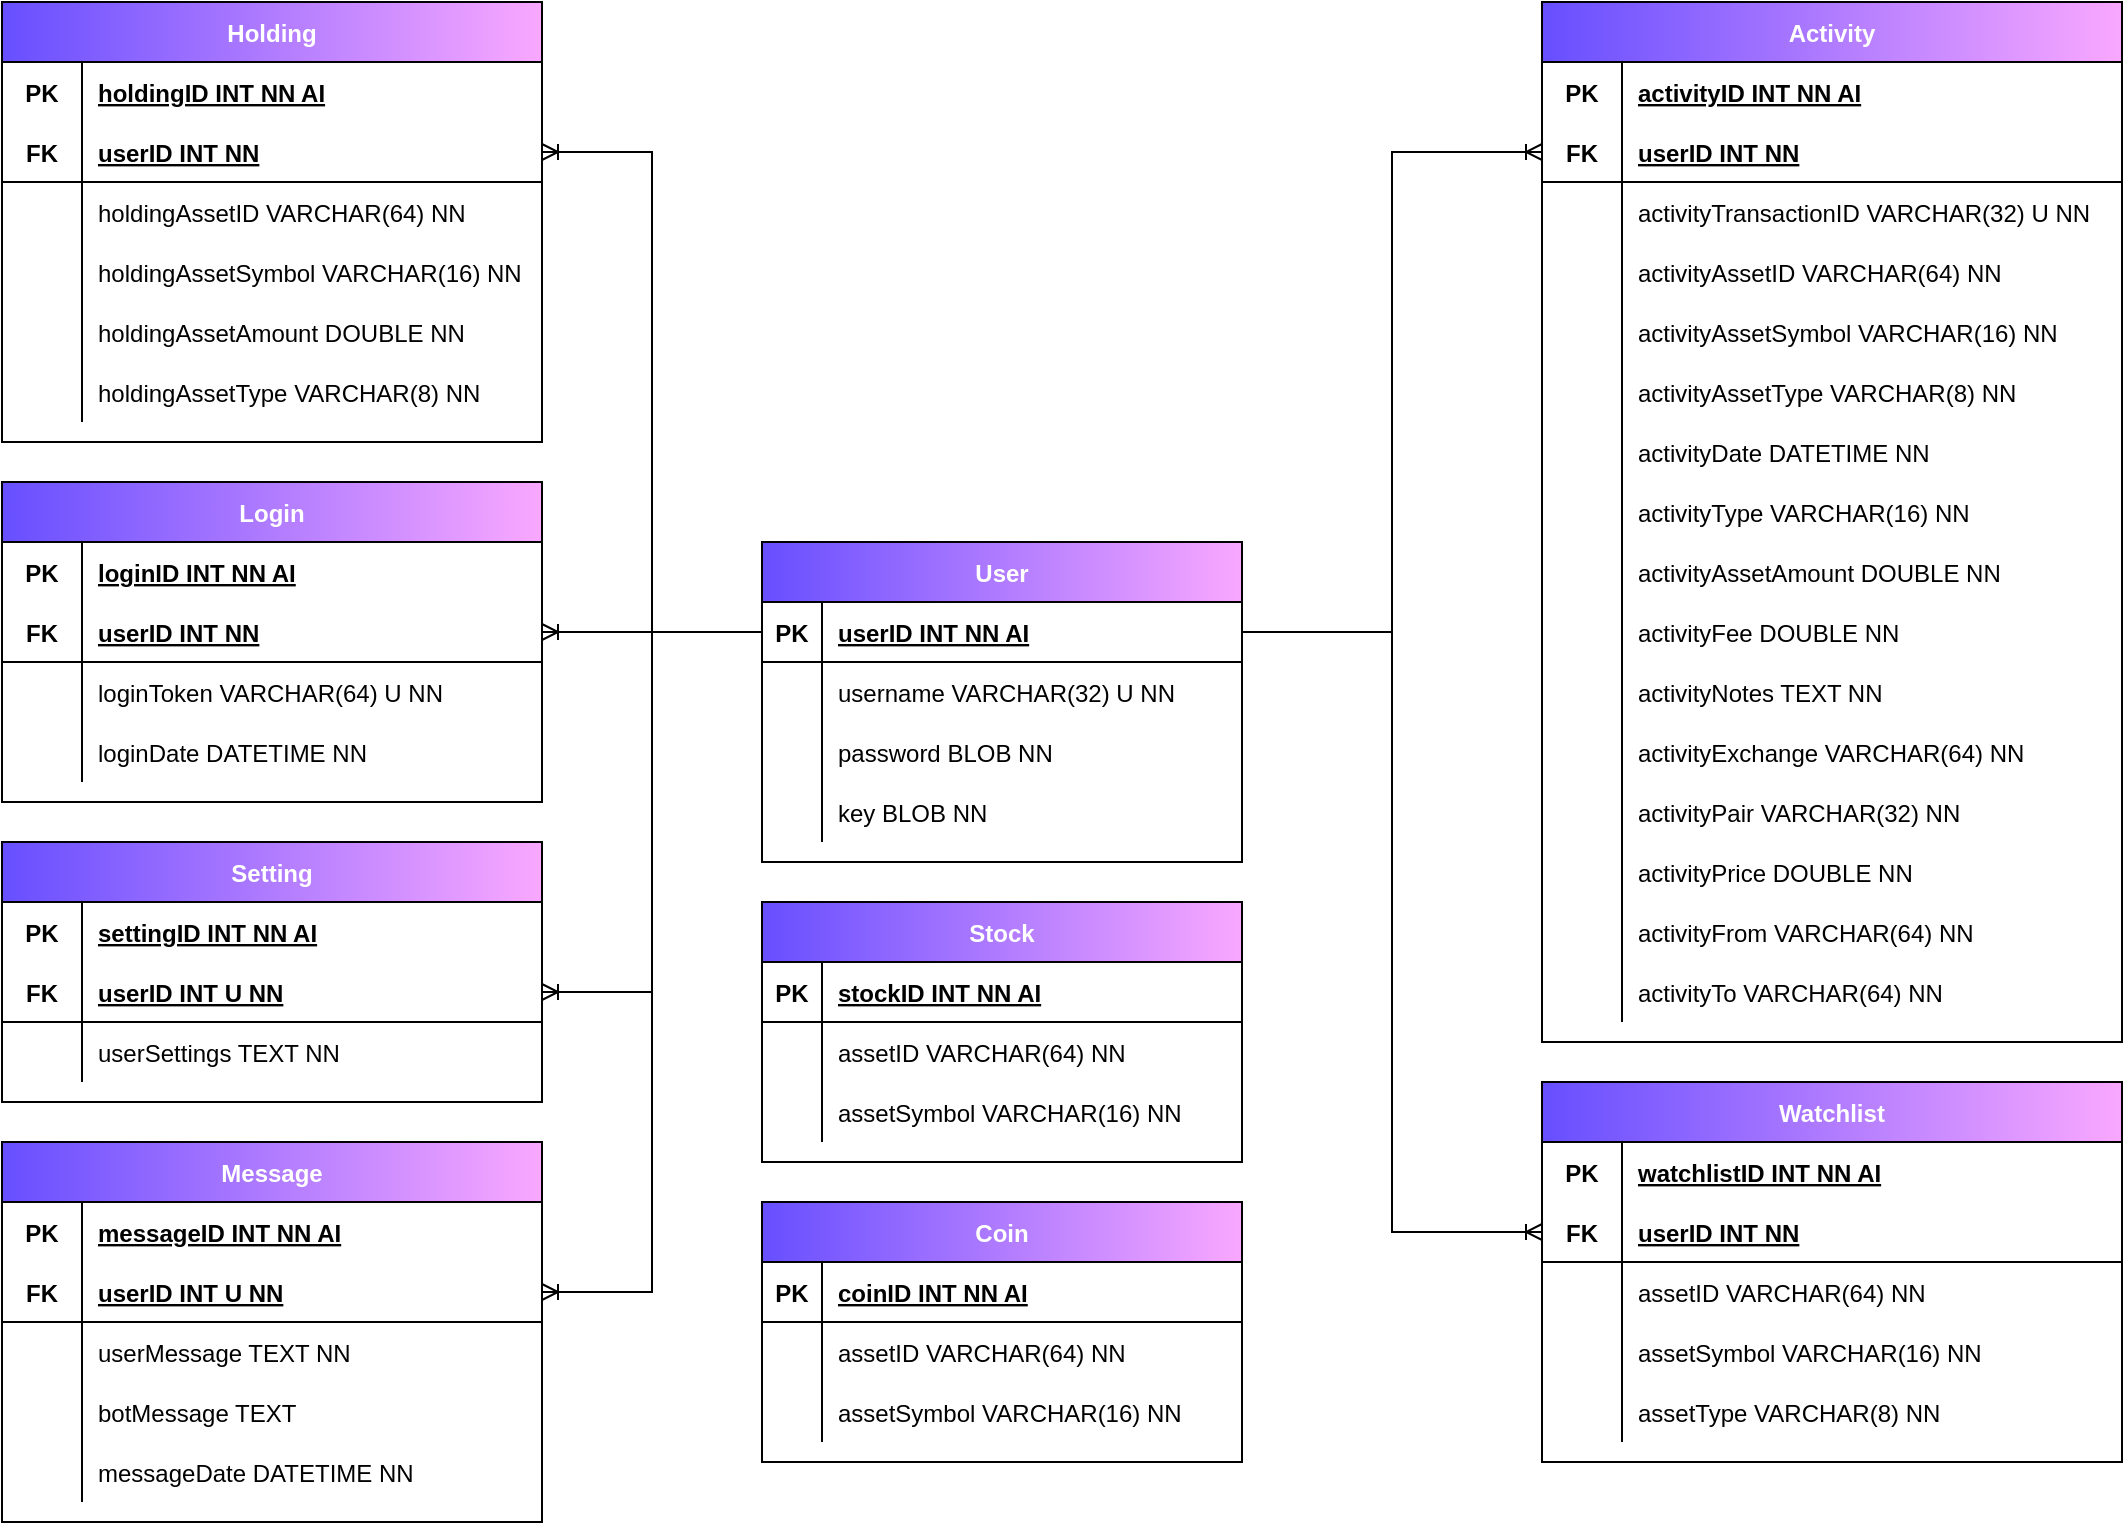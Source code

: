 <mxfile>
    <diagram id="hFznjPDe4vX8K3Ivs0Ex" name="Page-1">
        <mxGraphModel dx="547" dy="323" grid="1" gridSize="10" guides="1" tooltips="1" connect="1" arrows="1" fold="1" page="1" pageScale="1" pageWidth="1100" pageHeight="800" math="0" shadow="0">
            <root>
                <mxCell id="0"/>
                <mxCell id="1" parent="0"/>
                <mxCell id="U8MBHf5FuRJO_FVcaAyY-1" value="User" style="shape=table;startSize=30;container=1;collapsible=1;childLayout=tableLayout;fixedRows=1;rowLines=0;fontStyle=1;align=center;resizeLast=1;fillColor=#F9A8FF;gradientColor=#674FFF;gradientDirection=west;fontColor=#FFFFFF;labelBackgroundColor=none;" parent="1" vertex="1">
                    <mxGeometry x="400" y="290" width="240" height="160" as="geometry"/>
                </mxCell>
                <mxCell id="U8MBHf5FuRJO_FVcaAyY-2" value="" style="shape=partialRectangle;collapsible=0;dropTarget=0;pointerEvents=0;fillColor=none;top=0;left=0;bottom=1;right=0;points=[[0,0.5],[1,0.5]];portConstraint=eastwest;" parent="U8MBHf5FuRJO_FVcaAyY-1" vertex="1">
                    <mxGeometry y="30" width="240" height="30" as="geometry"/>
                </mxCell>
                <mxCell id="U8MBHf5FuRJO_FVcaAyY-3" value="PK" style="shape=partialRectangle;connectable=0;fillColor=none;top=0;left=0;bottom=0;right=0;fontStyle=1;overflow=hidden;" parent="U8MBHf5FuRJO_FVcaAyY-2" vertex="1">
                    <mxGeometry width="30" height="30" as="geometry">
                        <mxRectangle width="30" height="30" as="alternateBounds"/>
                    </mxGeometry>
                </mxCell>
                <mxCell id="U8MBHf5FuRJO_FVcaAyY-4" value="userID INT NN AI" style="shape=partialRectangle;connectable=0;fillColor=none;top=0;left=0;bottom=0;right=0;align=left;spacingLeft=6;fontStyle=5;overflow=hidden;" parent="U8MBHf5FuRJO_FVcaAyY-2" vertex="1">
                    <mxGeometry x="30" width="210" height="30" as="geometry">
                        <mxRectangle width="210" height="30" as="alternateBounds"/>
                    </mxGeometry>
                </mxCell>
                <mxCell id="U8MBHf5FuRJO_FVcaAyY-5" value="" style="shape=partialRectangle;collapsible=0;dropTarget=0;pointerEvents=0;fillColor=none;top=0;left=0;bottom=0;right=0;points=[[0,0.5],[1,0.5]];portConstraint=eastwest;" parent="U8MBHf5FuRJO_FVcaAyY-1" vertex="1">
                    <mxGeometry y="60" width="240" height="30" as="geometry"/>
                </mxCell>
                <mxCell id="U8MBHf5FuRJO_FVcaAyY-6" value="" style="shape=partialRectangle;connectable=0;fillColor=none;top=0;left=0;bottom=0;right=0;editable=1;overflow=hidden;" parent="U8MBHf5FuRJO_FVcaAyY-5" vertex="1">
                    <mxGeometry width="30" height="30" as="geometry">
                        <mxRectangle width="30" height="30" as="alternateBounds"/>
                    </mxGeometry>
                </mxCell>
                <mxCell id="U8MBHf5FuRJO_FVcaAyY-7" value="username VARCHAR(32) U NN" style="shape=partialRectangle;connectable=0;fillColor=none;top=0;left=0;bottom=0;right=0;align=left;spacingLeft=6;overflow=hidden;" parent="U8MBHf5FuRJO_FVcaAyY-5" vertex="1">
                    <mxGeometry x="30" width="210" height="30" as="geometry">
                        <mxRectangle width="210" height="30" as="alternateBounds"/>
                    </mxGeometry>
                </mxCell>
                <mxCell id="U8MBHf5FuRJO_FVcaAyY-8" value="" style="shape=partialRectangle;collapsible=0;dropTarget=0;pointerEvents=0;fillColor=none;top=0;left=0;bottom=0;right=0;points=[[0,0.5],[1,0.5]];portConstraint=eastwest;" parent="U8MBHf5FuRJO_FVcaAyY-1" vertex="1">
                    <mxGeometry y="90" width="240" height="30" as="geometry"/>
                </mxCell>
                <mxCell id="U8MBHf5FuRJO_FVcaAyY-9" value="" style="shape=partialRectangle;connectable=0;fillColor=none;top=0;left=0;bottom=0;right=0;editable=1;overflow=hidden;" parent="U8MBHf5FuRJO_FVcaAyY-8" vertex="1">
                    <mxGeometry width="30" height="30" as="geometry">
                        <mxRectangle width="30" height="30" as="alternateBounds"/>
                    </mxGeometry>
                </mxCell>
                <mxCell id="U8MBHf5FuRJO_FVcaAyY-10" value="password BLOB NN" style="shape=partialRectangle;connectable=0;fillColor=none;top=0;left=0;bottom=0;right=0;align=left;spacingLeft=6;overflow=hidden;" parent="U8MBHf5FuRJO_FVcaAyY-8" vertex="1">
                    <mxGeometry x="30" width="210" height="30" as="geometry">
                        <mxRectangle width="210" height="30" as="alternateBounds"/>
                    </mxGeometry>
                </mxCell>
                <mxCell id="22" value="" style="shape=partialRectangle;collapsible=0;dropTarget=0;pointerEvents=0;fillColor=none;top=0;left=0;bottom=0;right=0;points=[[0,0.5],[1,0.5]];portConstraint=eastwest;" vertex="1" parent="U8MBHf5FuRJO_FVcaAyY-1">
                    <mxGeometry y="120" width="240" height="30" as="geometry"/>
                </mxCell>
                <mxCell id="23" value="" style="shape=partialRectangle;connectable=0;fillColor=none;top=0;left=0;bottom=0;right=0;editable=1;overflow=hidden;" vertex="1" parent="22">
                    <mxGeometry width="30" height="30" as="geometry">
                        <mxRectangle width="30" height="30" as="alternateBounds"/>
                    </mxGeometry>
                </mxCell>
                <mxCell id="24" value="key BLOB NN" style="shape=partialRectangle;connectable=0;fillColor=none;top=0;left=0;bottom=0;right=0;align=left;spacingLeft=6;overflow=hidden;" vertex="1" parent="22">
                    <mxGeometry x="30" width="210" height="30" as="geometry">
                        <mxRectangle width="210" height="30" as="alternateBounds"/>
                    </mxGeometry>
                </mxCell>
                <mxCell id="U8MBHf5FuRJO_FVcaAyY-76" value="Activity" style="shape=table;startSize=30;container=1;collapsible=1;childLayout=tableLayout;fixedRows=1;rowLines=0;fontStyle=1;align=center;resizeLast=1;fillColor=#F9A8FF;gradientColor=#674FFF;gradientDirection=west;fontColor=#FFFFFF;" parent="1" vertex="1">
                    <mxGeometry x="790" y="20" width="290" height="520" as="geometry"/>
                </mxCell>
                <mxCell id="U8MBHf5FuRJO_FVcaAyY-77" value="" style="shape=partialRectangle;collapsible=0;dropTarget=0;pointerEvents=0;fillColor=none;top=0;left=0;bottom=0;right=0;points=[[0,0.5],[1,0.5]];portConstraint=eastwest;startSize=30;" parent="U8MBHf5FuRJO_FVcaAyY-76" vertex="1">
                    <mxGeometry y="30" width="290" height="30" as="geometry"/>
                </mxCell>
                <mxCell id="U8MBHf5FuRJO_FVcaAyY-78" value="PK" style="shape=partialRectangle;connectable=0;fillColor=none;top=0;left=0;bottom=0;right=0;fontStyle=1;overflow=hidden;startSize=30;" parent="U8MBHf5FuRJO_FVcaAyY-77" vertex="1">
                    <mxGeometry width="40" height="30" as="geometry">
                        <mxRectangle width="40" height="30" as="alternateBounds"/>
                    </mxGeometry>
                </mxCell>
                <mxCell id="U8MBHf5FuRJO_FVcaAyY-79" value="activityID INT NN AI" style="shape=partialRectangle;connectable=0;fillColor=none;top=0;left=0;bottom=0;right=0;align=left;spacingLeft=6;fontStyle=5;overflow=hidden;startSize=30;" parent="U8MBHf5FuRJO_FVcaAyY-77" vertex="1">
                    <mxGeometry x="40" width="250" height="30" as="geometry">
                        <mxRectangle width="250" height="30" as="alternateBounds"/>
                    </mxGeometry>
                </mxCell>
                <mxCell id="U8MBHf5FuRJO_FVcaAyY-80" value="" style="shape=partialRectangle;collapsible=0;dropTarget=0;pointerEvents=0;fillColor=none;top=0;left=0;bottom=1;right=0;points=[[0,0.5],[1,0.5]];portConstraint=eastwest;startSize=30;" parent="U8MBHf5FuRJO_FVcaAyY-76" vertex="1">
                    <mxGeometry y="60" width="290" height="30" as="geometry"/>
                </mxCell>
                <mxCell id="U8MBHf5FuRJO_FVcaAyY-81" value="FK" style="shape=partialRectangle;connectable=0;fillColor=none;top=0;left=0;bottom=0;right=0;fontStyle=1;overflow=hidden;startSize=30;" parent="U8MBHf5FuRJO_FVcaAyY-80" vertex="1">
                    <mxGeometry width="40" height="30" as="geometry">
                        <mxRectangle width="40" height="30" as="alternateBounds"/>
                    </mxGeometry>
                </mxCell>
                <mxCell id="U8MBHf5FuRJO_FVcaAyY-82" value="userID INT NN" style="shape=partialRectangle;connectable=0;fillColor=none;top=0;left=0;bottom=0;right=0;align=left;spacingLeft=6;fontStyle=5;overflow=hidden;startSize=30;" parent="U8MBHf5FuRJO_FVcaAyY-80" vertex="1">
                    <mxGeometry x="40" width="250" height="30" as="geometry">
                        <mxRectangle width="250" height="30" as="alternateBounds"/>
                    </mxGeometry>
                </mxCell>
                <mxCell id="U8MBHf5FuRJO_FVcaAyY-83" value="" style="shape=partialRectangle;collapsible=0;dropTarget=0;pointerEvents=0;fillColor=none;top=0;left=0;bottom=0;right=0;points=[[0,0.5],[1,0.5]];portConstraint=eastwest;startSize=30;" parent="U8MBHf5FuRJO_FVcaAyY-76" vertex="1">
                    <mxGeometry y="90" width="290" height="30" as="geometry"/>
                </mxCell>
                <mxCell id="U8MBHf5FuRJO_FVcaAyY-84" value="" style="shape=partialRectangle;connectable=0;fillColor=none;top=0;left=0;bottom=0;right=0;editable=1;overflow=hidden;startSize=30;" parent="U8MBHf5FuRJO_FVcaAyY-83" vertex="1">
                    <mxGeometry width="40" height="30" as="geometry">
                        <mxRectangle width="40" height="30" as="alternateBounds"/>
                    </mxGeometry>
                </mxCell>
                <mxCell id="U8MBHf5FuRJO_FVcaAyY-85" value="activityTransactionID VARCHAR(32) U NN" style="shape=partialRectangle;connectable=0;fillColor=none;top=0;left=0;bottom=0;right=0;align=left;spacingLeft=6;overflow=hidden;startSize=30;" parent="U8MBHf5FuRJO_FVcaAyY-83" vertex="1">
                    <mxGeometry x="40" width="250" height="30" as="geometry">
                        <mxRectangle width="250" height="30" as="alternateBounds"/>
                    </mxGeometry>
                </mxCell>
                <mxCell id="U8MBHf5FuRJO_FVcaAyY-86" value="" style="shape=partialRectangle;collapsible=0;dropTarget=0;pointerEvents=0;fillColor=none;top=0;left=0;bottom=0;right=0;points=[[0,0.5],[1,0.5]];portConstraint=eastwest;startSize=30;" parent="U8MBHf5FuRJO_FVcaAyY-76" vertex="1">
                    <mxGeometry y="120" width="290" height="30" as="geometry"/>
                </mxCell>
                <mxCell id="U8MBHf5FuRJO_FVcaAyY-87" value="" style="shape=partialRectangle;connectable=0;fillColor=none;top=0;left=0;bottom=0;right=0;editable=1;overflow=hidden;startSize=30;" parent="U8MBHf5FuRJO_FVcaAyY-86" vertex="1">
                    <mxGeometry width="40" height="30" as="geometry">
                        <mxRectangle width="40" height="30" as="alternateBounds"/>
                    </mxGeometry>
                </mxCell>
                <mxCell id="U8MBHf5FuRJO_FVcaAyY-88" value="activityAssetID VARCHAR(64) NN" style="shape=partialRectangle;connectable=0;fillColor=none;top=0;left=0;bottom=0;right=0;align=left;spacingLeft=6;overflow=hidden;startSize=30;" parent="U8MBHf5FuRJO_FVcaAyY-86" vertex="1">
                    <mxGeometry x="40" width="250" height="30" as="geometry">
                        <mxRectangle width="250" height="30" as="alternateBounds"/>
                    </mxGeometry>
                </mxCell>
                <mxCell id="U8MBHf5FuRJO_FVcaAyY-115" value="" style="shape=partialRectangle;collapsible=0;dropTarget=0;pointerEvents=0;fillColor=none;top=0;left=0;bottom=0;right=0;points=[[0,0.5],[1,0.5]];portConstraint=eastwest;startSize=30;" parent="U8MBHf5FuRJO_FVcaAyY-76" vertex="1">
                    <mxGeometry y="150" width="290" height="30" as="geometry"/>
                </mxCell>
                <mxCell id="U8MBHf5FuRJO_FVcaAyY-116" value="" style="shape=partialRectangle;connectable=0;fillColor=none;top=0;left=0;bottom=0;right=0;editable=1;overflow=hidden;startSize=30;" parent="U8MBHf5FuRJO_FVcaAyY-115" vertex="1">
                    <mxGeometry width="40" height="30" as="geometry">
                        <mxRectangle width="40" height="30" as="alternateBounds"/>
                    </mxGeometry>
                </mxCell>
                <mxCell id="U8MBHf5FuRJO_FVcaAyY-117" value="activityAssetSymbol VARCHAR(16) NN" style="shape=partialRectangle;connectable=0;fillColor=none;top=0;left=0;bottom=0;right=0;align=left;spacingLeft=6;overflow=hidden;startSize=30;" parent="U8MBHf5FuRJO_FVcaAyY-115" vertex="1">
                    <mxGeometry x="40" width="250" height="30" as="geometry">
                        <mxRectangle width="250" height="30" as="alternateBounds"/>
                    </mxGeometry>
                </mxCell>
                <mxCell id="U8MBHf5FuRJO_FVcaAyY-118" value="" style="shape=partialRectangle;collapsible=0;dropTarget=0;pointerEvents=0;fillColor=none;top=0;left=0;bottom=0;right=0;points=[[0,0.5],[1,0.5]];portConstraint=eastwest;startSize=30;" parent="U8MBHf5FuRJO_FVcaAyY-76" vertex="1">
                    <mxGeometry y="180" width="290" height="30" as="geometry"/>
                </mxCell>
                <mxCell id="U8MBHf5FuRJO_FVcaAyY-119" value="" style="shape=partialRectangle;connectable=0;fillColor=none;top=0;left=0;bottom=0;right=0;editable=1;overflow=hidden;startSize=30;" parent="U8MBHf5FuRJO_FVcaAyY-118" vertex="1">
                    <mxGeometry width="40" height="30" as="geometry">
                        <mxRectangle width="40" height="30" as="alternateBounds"/>
                    </mxGeometry>
                </mxCell>
                <mxCell id="U8MBHf5FuRJO_FVcaAyY-120" value="activityAssetType VARCHAR(8) NN" style="shape=partialRectangle;connectable=0;fillColor=none;top=0;left=0;bottom=0;right=0;align=left;spacingLeft=6;overflow=hidden;startSize=30;" parent="U8MBHf5FuRJO_FVcaAyY-118" vertex="1">
                    <mxGeometry x="40" width="250" height="30" as="geometry">
                        <mxRectangle width="250" height="30" as="alternateBounds"/>
                    </mxGeometry>
                </mxCell>
                <mxCell id="U8MBHf5FuRJO_FVcaAyY-121" value="" style="shape=partialRectangle;collapsible=0;dropTarget=0;pointerEvents=0;fillColor=none;top=0;left=0;bottom=0;right=0;points=[[0,0.5],[1,0.5]];portConstraint=eastwest;startSize=30;" parent="U8MBHf5FuRJO_FVcaAyY-76" vertex="1">
                    <mxGeometry y="210" width="290" height="30" as="geometry"/>
                </mxCell>
                <mxCell id="U8MBHf5FuRJO_FVcaAyY-122" value="" style="shape=partialRectangle;connectable=0;fillColor=none;top=0;left=0;bottom=0;right=0;editable=1;overflow=hidden;startSize=30;" parent="U8MBHf5FuRJO_FVcaAyY-121" vertex="1">
                    <mxGeometry width="40" height="30" as="geometry">
                        <mxRectangle width="40" height="30" as="alternateBounds"/>
                    </mxGeometry>
                </mxCell>
                <mxCell id="U8MBHf5FuRJO_FVcaAyY-123" value="activityDate DATETIME NN" style="shape=partialRectangle;connectable=0;fillColor=none;top=0;left=0;bottom=0;right=0;align=left;spacingLeft=6;overflow=hidden;startSize=30;" parent="U8MBHf5FuRJO_FVcaAyY-121" vertex="1">
                    <mxGeometry x="40" width="250" height="30" as="geometry">
                        <mxRectangle width="250" height="30" as="alternateBounds"/>
                    </mxGeometry>
                </mxCell>
                <mxCell id="U8MBHf5FuRJO_FVcaAyY-124" value="" style="shape=partialRectangle;collapsible=0;dropTarget=0;pointerEvents=0;fillColor=none;top=0;left=0;bottom=0;right=0;points=[[0,0.5],[1,0.5]];portConstraint=eastwest;startSize=30;" parent="U8MBHf5FuRJO_FVcaAyY-76" vertex="1">
                    <mxGeometry y="240" width="290" height="30" as="geometry"/>
                </mxCell>
                <mxCell id="U8MBHf5FuRJO_FVcaAyY-125" value="" style="shape=partialRectangle;connectable=0;fillColor=none;top=0;left=0;bottom=0;right=0;editable=1;overflow=hidden;startSize=30;" parent="U8MBHf5FuRJO_FVcaAyY-124" vertex="1">
                    <mxGeometry width="40" height="30" as="geometry">
                        <mxRectangle width="40" height="30" as="alternateBounds"/>
                    </mxGeometry>
                </mxCell>
                <mxCell id="U8MBHf5FuRJO_FVcaAyY-126" value="activityType VARCHAR(16) NN" style="shape=partialRectangle;connectable=0;fillColor=none;top=0;left=0;bottom=0;right=0;align=left;spacingLeft=6;overflow=hidden;startSize=30;" parent="U8MBHf5FuRJO_FVcaAyY-124" vertex="1">
                    <mxGeometry x="40" width="250" height="30" as="geometry">
                        <mxRectangle width="250" height="30" as="alternateBounds"/>
                    </mxGeometry>
                </mxCell>
                <mxCell id="U8MBHf5FuRJO_FVcaAyY-127" value="" style="shape=partialRectangle;collapsible=0;dropTarget=0;pointerEvents=0;fillColor=none;top=0;left=0;bottom=0;right=0;points=[[0,0.5],[1,0.5]];portConstraint=eastwest;startSize=30;" parent="U8MBHf5FuRJO_FVcaAyY-76" vertex="1">
                    <mxGeometry y="270" width="290" height="30" as="geometry"/>
                </mxCell>
                <mxCell id="U8MBHf5FuRJO_FVcaAyY-128" value="" style="shape=partialRectangle;connectable=0;fillColor=none;top=0;left=0;bottom=0;right=0;editable=1;overflow=hidden;startSize=30;" parent="U8MBHf5FuRJO_FVcaAyY-127" vertex="1">
                    <mxGeometry width="40" height="30" as="geometry">
                        <mxRectangle width="40" height="30" as="alternateBounds"/>
                    </mxGeometry>
                </mxCell>
                <mxCell id="U8MBHf5FuRJO_FVcaAyY-129" value="activityAssetAmount DOUBLE NN" style="shape=partialRectangle;connectable=0;fillColor=none;top=0;left=0;bottom=0;right=0;align=left;spacingLeft=6;overflow=hidden;startSize=30;" parent="U8MBHf5FuRJO_FVcaAyY-127" vertex="1">
                    <mxGeometry x="40" width="250" height="30" as="geometry">
                        <mxRectangle width="250" height="30" as="alternateBounds"/>
                    </mxGeometry>
                </mxCell>
                <mxCell id="U8MBHf5FuRJO_FVcaAyY-130" value="" style="shape=partialRectangle;collapsible=0;dropTarget=0;pointerEvents=0;fillColor=none;top=0;left=0;bottom=0;right=0;points=[[0,0.5],[1,0.5]];portConstraint=eastwest;startSize=30;" parent="U8MBHf5FuRJO_FVcaAyY-76" vertex="1">
                    <mxGeometry y="300" width="290" height="30" as="geometry"/>
                </mxCell>
                <mxCell id="U8MBHf5FuRJO_FVcaAyY-131" value="" style="shape=partialRectangle;connectable=0;fillColor=none;top=0;left=0;bottom=0;right=0;editable=1;overflow=hidden;startSize=30;" parent="U8MBHf5FuRJO_FVcaAyY-130" vertex="1">
                    <mxGeometry width="40" height="30" as="geometry">
                        <mxRectangle width="40" height="30" as="alternateBounds"/>
                    </mxGeometry>
                </mxCell>
                <mxCell id="U8MBHf5FuRJO_FVcaAyY-132" value="activityFee DOUBLE NN" style="shape=partialRectangle;connectable=0;fillColor=none;top=0;left=0;bottom=0;right=0;align=left;spacingLeft=6;overflow=hidden;startSize=30;" parent="U8MBHf5FuRJO_FVcaAyY-130" vertex="1">
                    <mxGeometry x="40" width="250" height="30" as="geometry">
                        <mxRectangle width="250" height="30" as="alternateBounds"/>
                    </mxGeometry>
                </mxCell>
                <mxCell id="U8MBHf5FuRJO_FVcaAyY-133" value="" style="shape=partialRectangle;collapsible=0;dropTarget=0;pointerEvents=0;fillColor=none;top=0;left=0;bottom=0;right=0;points=[[0,0.5],[1,0.5]];portConstraint=eastwest;startSize=30;" parent="U8MBHf5FuRJO_FVcaAyY-76" vertex="1">
                    <mxGeometry y="330" width="290" height="30" as="geometry"/>
                </mxCell>
                <mxCell id="U8MBHf5FuRJO_FVcaAyY-134" value="" style="shape=partialRectangle;connectable=0;fillColor=none;top=0;left=0;bottom=0;right=0;editable=1;overflow=hidden;startSize=30;" parent="U8MBHf5FuRJO_FVcaAyY-133" vertex="1">
                    <mxGeometry width="40" height="30" as="geometry">
                        <mxRectangle width="40" height="30" as="alternateBounds"/>
                    </mxGeometry>
                </mxCell>
                <mxCell id="U8MBHf5FuRJO_FVcaAyY-135" value="activityNotes TEXT NN" style="shape=partialRectangle;connectable=0;fillColor=none;top=0;left=0;bottom=0;right=0;align=left;spacingLeft=6;overflow=hidden;startSize=30;" parent="U8MBHf5FuRJO_FVcaAyY-133" vertex="1">
                    <mxGeometry x="40" width="250" height="30" as="geometry">
                        <mxRectangle width="250" height="30" as="alternateBounds"/>
                    </mxGeometry>
                </mxCell>
                <mxCell id="U8MBHf5FuRJO_FVcaAyY-136" value="" style="shape=partialRectangle;collapsible=0;dropTarget=0;pointerEvents=0;fillColor=none;top=0;left=0;bottom=0;right=0;points=[[0,0.5],[1,0.5]];portConstraint=eastwest;startSize=30;" parent="U8MBHf5FuRJO_FVcaAyY-76" vertex="1">
                    <mxGeometry y="360" width="290" height="30" as="geometry"/>
                </mxCell>
                <mxCell id="U8MBHf5FuRJO_FVcaAyY-137" value="" style="shape=partialRectangle;connectable=0;fillColor=none;top=0;left=0;bottom=0;right=0;editable=1;overflow=hidden;startSize=30;" parent="U8MBHf5FuRJO_FVcaAyY-136" vertex="1">
                    <mxGeometry width="40" height="30" as="geometry">
                        <mxRectangle width="40" height="30" as="alternateBounds"/>
                    </mxGeometry>
                </mxCell>
                <mxCell id="U8MBHf5FuRJO_FVcaAyY-138" value="activityExchange VARCHAR(64) NN" style="shape=partialRectangle;connectable=0;fillColor=none;top=0;left=0;bottom=0;right=0;align=left;spacingLeft=6;overflow=hidden;startSize=30;" parent="U8MBHf5FuRJO_FVcaAyY-136" vertex="1">
                    <mxGeometry x="40" width="250" height="30" as="geometry">
                        <mxRectangle width="250" height="30" as="alternateBounds"/>
                    </mxGeometry>
                </mxCell>
                <mxCell id="U8MBHf5FuRJO_FVcaAyY-139" value="" style="shape=partialRectangle;collapsible=0;dropTarget=0;pointerEvents=0;fillColor=none;top=0;left=0;bottom=0;right=0;points=[[0,0.5],[1,0.5]];portConstraint=eastwest;startSize=30;" parent="U8MBHf5FuRJO_FVcaAyY-76" vertex="1">
                    <mxGeometry y="390" width="290" height="30" as="geometry"/>
                </mxCell>
                <mxCell id="U8MBHf5FuRJO_FVcaAyY-140" value="" style="shape=partialRectangle;connectable=0;fillColor=none;top=0;left=0;bottom=0;right=0;editable=1;overflow=hidden;startSize=30;" parent="U8MBHf5FuRJO_FVcaAyY-139" vertex="1">
                    <mxGeometry width="40" height="30" as="geometry">
                        <mxRectangle width="40" height="30" as="alternateBounds"/>
                    </mxGeometry>
                </mxCell>
                <mxCell id="U8MBHf5FuRJO_FVcaAyY-141" value="activityPair VARCHAR(32) NN" style="shape=partialRectangle;connectable=0;fillColor=none;top=0;left=0;bottom=0;right=0;align=left;spacingLeft=6;overflow=hidden;startSize=30;" parent="U8MBHf5FuRJO_FVcaAyY-139" vertex="1">
                    <mxGeometry x="40" width="250" height="30" as="geometry">
                        <mxRectangle width="250" height="30" as="alternateBounds"/>
                    </mxGeometry>
                </mxCell>
                <mxCell id="U8MBHf5FuRJO_FVcaAyY-142" value="" style="shape=partialRectangle;collapsible=0;dropTarget=0;pointerEvents=0;fillColor=none;top=0;left=0;bottom=0;right=0;points=[[0,0.5],[1,0.5]];portConstraint=eastwest;startSize=30;" parent="U8MBHf5FuRJO_FVcaAyY-76" vertex="1">
                    <mxGeometry y="420" width="290" height="30" as="geometry"/>
                </mxCell>
                <mxCell id="U8MBHf5FuRJO_FVcaAyY-143" value="" style="shape=partialRectangle;connectable=0;fillColor=none;top=0;left=0;bottom=0;right=0;editable=1;overflow=hidden;startSize=30;" parent="U8MBHf5FuRJO_FVcaAyY-142" vertex="1">
                    <mxGeometry width="40" height="30" as="geometry">
                        <mxRectangle width="40" height="30" as="alternateBounds"/>
                    </mxGeometry>
                </mxCell>
                <mxCell id="U8MBHf5FuRJO_FVcaAyY-144" value="activityPrice DOUBLE NN" style="shape=partialRectangle;connectable=0;fillColor=none;top=0;left=0;bottom=0;right=0;align=left;spacingLeft=6;overflow=hidden;startSize=30;" parent="U8MBHf5FuRJO_FVcaAyY-142" vertex="1">
                    <mxGeometry x="40" width="250" height="30" as="geometry">
                        <mxRectangle width="250" height="30" as="alternateBounds"/>
                    </mxGeometry>
                </mxCell>
                <mxCell id="U8MBHf5FuRJO_FVcaAyY-145" value="" style="shape=partialRectangle;collapsible=0;dropTarget=0;pointerEvents=0;fillColor=none;top=0;left=0;bottom=0;right=0;points=[[0,0.5],[1,0.5]];portConstraint=eastwest;startSize=30;" parent="U8MBHf5FuRJO_FVcaAyY-76" vertex="1">
                    <mxGeometry y="450" width="290" height="30" as="geometry"/>
                </mxCell>
                <mxCell id="U8MBHf5FuRJO_FVcaAyY-146" value="" style="shape=partialRectangle;connectable=0;fillColor=none;top=0;left=0;bottom=0;right=0;editable=1;overflow=hidden;startSize=30;" parent="U8MBHf5FuRJO_FVcaAyY-145" vertex="1">
                    <mxGeometry width="40" height="30" as="geometry">
                        <mxRectangle width="40" height="30" as="alternateBounds"/>
                    </mxGeometry>
                </mxCell>
                <mxCell id="U8MBHf5FuRJO_FVcaAyY-147" value="activityFrom VARCHAR(64) NN" style="shape=partialRectangle;connectable=0;fillColor=none;top=0;left=0;bottom=0;right=0;align=left;spacingLeft=6;overflow=hidden;startSize=30;" parent="U8MBHf5FuRJO_FVcaAyY-145" vertex="1">
                    <mxGeometry x="40" width="250" height="30" as="geometry">
                        <mxRectangle width="250" height="30" as="alternateBounds"/>
                    </mxGeometry>
                </mxCell>
                <mxCell id="U8MBHf5FuRJO_FVcaAyY-148" value="" style="shape=partialRectangle;collapsible=0;dropTarget=0;pointerEvents=0;fillColor=none;top=0;left=0;bottom=0;right=0;points=[[0,0.5],[1,0.5]];portConstraint=eastwest;startSize=30;" parent="U8MBHf5FuRJO_FVcaAyY-76" vertex="1">
                    <mxGeometry y="480" width="290" height="30" as="geometry"/>
                </mxCell>
                <mxCell id="U8MBHf5FuRJO_FVcaAyY-149" value="" style="shape=partialRectangle;connectable=0;fillColor=none;top=0;left=0;bottom=0;right=0;editable=1;overflow=hidden;startSize=30;" parent="U8MBHf5FuRJO_FVcaAyY-148" vertex="1">
                    <mxGeometry width="40" height="30" as="geometry">
                        <mxRectangle width="40" height="30" as="alternateBounds"/>
                    </mxGeometry>
                </mxCell>
                <mxCell id="U8MBHf5FuRJO_FVcaAyY-150" value="activityTo VARCHAR(64) NN" style="shape=partialRectangle;connectable=0;fillColor=none;top=0;left=0;bottom=0;right=0;align=left;spacingLeft=6;overflow=hidden;startSize=30;" parent="U8MBHf5FuRJO_FVcaAyY-148" vertex="1">
                    <mxGeometry x="40" width="250" height="30" as="geometry">
                        <mxRectangle width="250" height="30" as="alternateBounds"/>
                    </mxGeometry>
                </mxCell>
                <mxCell id="U8MBHf5FuRJO_FVcaAyY-102" value="Holding" style="shape=table;startSize=30;container=1;collapsible=1;childLayout=tableLayout;fixedRows=1;rowLines=0;fontStyle=1;align=center;resizeLast=1;fillColor=#F9A8FF;gradientColor=#674FFF;gradientDirection=west;fontColor=#FFFFFF;" parent="1" vertex="1">
                    <mxGeometry x="20" y="20" width="270" height="220" as="geometry"/>
                </mxCell>
                <mxCell id="U8MBHf5FuRJO_FVcaAyY-103" value="" style="shape=partialRectangle;collapsible=0;dropTarget=0;pointerEvents=0;fillColor=none;top=0;left=0;bottom=0;right=0;points=[[0,0.5],[1,0.5]];portConstraint=eastwest;startSize=30;" parent="U8MBHf5FuRJO_FVcaAyY-102" vertex="1">
                    <mxGeometry y="30" width="270" height="30" as="geometry"/>
                </mxCell>
                <mxCell id="U8MBHf5FuRJO_FVcaAyY-104" value="PK" style="shape=partialRectangle;connectable=0;fillColor=none;top=0;left=0;bottom=0;right=0;fontStyle=1;overflow=hidden;startSize=30;" parent="U8MBHf5FuRJO_FVcaAyY-103" vertex="1">
                    <mxGeometry width="40" height="30" as="geometry">
                        <mxRectangle width="40" height="30" as="alternateBounds"/>
                    </mxGeometry>
                </mxCell>
                <mxCell id="U8MBHf5FuRJO_FVcaAyY-105" value="holdingID INT NN AI" style="shape=partialRectangle;connectable=0;fillColor=none;top=0;left=0;bottom=0;right=0;align=left;spacingLeft=6;fontStyle=5;overflow=hidden;startSize=30;" parent="U8MBHf5FuRJO_FVcaAyY-103" vertex="1">
                    <mxGeometry x="40" width="230" height="30" as="geometry">
                        <mxRectangle width="230" height="30" as="alternateBounds"/>
                    </mxGeometry>
                </mxCell>
                <mxCell id="U8MBHf5FuRJO_FVcaAyY-106" value="" style="shape=partialRectangle;collapsible=0;dropTarget=0;pointerEvents=0;fillColor=none;top=0;left=0;bottom=1;right=0;points=[[0,0.5],[1,0.5]];portConstraint=eastwest;startSize=30;" parent="U8MBHf5FuRJO_FVcaAyY-102" vertex="1">
                    <mxGeometry y="60" width="270" height="30" as="geometry"/>
                </mxCell>
                <mxCell id="U8MBHf5FuRJO_FVcaAyY-107" value="FK" style="shape=partialRectangle;connectable=0;fillColor=none;top=0;left=0;bottom=0;right=0;fontStyle=1;overflow=hidden;startSize=30;" parent="U8MBHf5FuRJO_FVcaAyY-106" vertex="1">
                    <mxGeometry width="40" height="30" as="geometry">
                        <mxRectangle width="40" height="30" as="alternateBounds"/>
                    </mxGeometry>
                </mxCell>
                <mxCell id="U8MBHf5FuRJO_FVcaAyY-108" value="userID INT NN" style="shape=partialRectangle;connectable=0;fillColor=none;top=0;left=0;bottom=0;right=0;align=left;spacingLeft=6;fontStyle=5;overflow=hidden;startSize=30;" parent="U8MBHf5FuRJO_FVcaAyY-106" vertex="1">
                    <mxGeometry x="40" width="230" height="30" as="geometry">
                        <mxRectangle width="230" height="30" as="alternateBounds"/>
                    </mxGeometry>
                </mxCell>
                <mxCell id="U8MBHf5FuRJO_FVcaAyY-109" value="" style="shape=partialRectangle;collapsible=0;dropTarget=0;pointerEvents=0;fillColor=none;top=0;left=0;bottom=0;right=0;points=[[0,0.5],[1,0.5]];portConstraint=eastwest;startSize=30;" parent="U8MBHf5FuRJO_FVcaAyY-102" vertex="1">
                    <mxGeometry y="90" width="270" height="30" as="geometry"/>
                </mxCell>
                <mxCell id="U8MBHf5FuRJO_FVcaAyY-110" value="" style="shape=partialRectangle;connectable=0;fillColor=none;top=0;left=0;bottom=0;right=0;editable=1;overflow=hidden;startSize=30;" parent="U8MBHf5FuRJO_FVcaAyY-109" vertex="1">
                    <mxGeometry width="40" height="30" as="geometry">
                        <mxRectangle width="40" height="30" as="alternateBounds"/>
                    </mxGeometry>
                </mxCell>
                <mxCell id="U8MBHf5FuRJO_FVcaAyY-111" value="holdingAssetID VARCHAR(64) NN" style="shape=partialRectangle;connectable=0;fillColor=none;top=0;left=0;bottom=0;right=0;align=left;spacingLeft=6;overflow=hidden;startSize=30;" parent="U8MBHf5FuRJO_FVcaAyY-109" vertex="1">
                    <mxGeometry x="40" width="230" height="30" as="geometry">
                        <mxRectangle width="230" height="30" as="alternateBounds"/>
                    </mxGeometry>
                </mxCell>
                <mxCell id="U8MBHf5FuRJO_FVcaAyY-112" value="" style="shape=partialRectangle;collapsible=0;dropTarget=0;pointerEvents=0;fillColor=none;top=0;left=0;bottom=0;right=0;points=[[0,0.5],[1,0.5]];portConstraint=eastwest;startSize=30;" parent="U8MBHf5FuRJO_FVcaAyY-102" vertex="1">
                    <mxGeometry y="120" width="270" height="30" as="geometry"/>
                </mxCell>
                <mxCell id="U8MBHf5FuRJO_FVcaAyY-113" value="" style="shape=partialRectangle;connectable=0;fillColor=none;top=0;left=0;bottom=0;right=0;editable=1;overflow=hidden;startSize=30;" parent="U8MBHf5FuRJO_FVcaAyY-112" vertex="1">
                    <mxGeometry width="40" height="30" as="geometry">
                        <mxRectangle width="40" height="30" as="alternateBounds"/>
                    </mxGeometry>
                </mxCell>
                <mxCell id="U8MBHf5FuRJO_FVcaAyY-114" value="holdingAssetSymbol VARCHAR(16) NN" style="shape=partialRectangle;connectable=0;fillColor=none;top=0;left=0;bottom=0;right=0;align=left;spacingLeft=6;overflow=hidden;startSize=30;" parent="U8MBHf5FuRJO_FVcaAyY-112" vertex="1">
                    <mxGeometry x="40" width="230" height="30" as="geometry">
                        <mxRectangle width="230" height="30" as="alternateBounds"/>
                    </mxGeometry>
                </mxCell>
                <mxCell id="U8MBHf5FuRJO_FVcaAyY-151" value="" style="shape=partialRectangle;collapsible=0;dropTarget=0;pointerEvents=0;fillColor=none;top=0;left=0;bottom=0;right=0;points=[[0,0.5],[1,0.5]];portConstraint=eastwest;startSize=30;" parent="U8MBHf5FuRJO_FVcaAyY-102" vertex="1">
                    <mxGeometry y="150" width="270" height="30" as="geometry"/>
                </mxCell>
                <mxCell id="U8MBHf5FuRJO_FVcaAyY-152" value="" style="shape=partialRectangle;connectable=0;fillColor=none;top=0;left=0;bottom=0;right=0;editable=1;overflow=hidden;startSize=30;" parent="U8MBHf5FuRJO_FVcaAyY-151" vertex="1">
                    <mxGeometry width="40" height="30" as="geometry">
                        <mxRectangle width="40" height="30" as="alternateBounds"/>
                    </mxGeometry>
                </mxCell>
                <mxCell id="U8MBHf5FuRJO_FVcaAyY-153" value="holdingAssetAmount DOUBLE NN" style="shape=partialRectangle;connectable=0;fillColor=none;top=0;left=0;bottom=0;right=0;align=left;spacingLeft=6;overflow=hidden;startSize=30;" parent="U8MBHf5FuRJO_FVcaAyY-151" vertex="1">
                    <mxGeometry x="40" width="230" height="30" as="geometry">
                        <mxRectangle width="230" height="30" as="alternateBounds"/>
                    </mxGeometry>
                </mxCell>
                <mxCell id="U8MBHf5FuRJO_FVcaAyY-154" value="" style="shape=partialRectangle;collapsible=0;dropTarget=0;pointerEvents=0;fillColor=none;top=0;left=0;bottom=0;right=0;points=[[0,0.5],[1,0.5]];portConstraint=eastwest;startSize=30;" parent="U8MBHf5FuRJO_FVcaAyY-102" vertex="1">
                    <mxGeometry y="180" width="270" height="30" as="geometry"/>
                </mxCell>
                <mxCell id="U8MBHf5FuRJO_FVcaAyY-155" value="" style="shape=partialRectangle;connectable=0;fillColor=none;top=0;left=0;bottom=0;right=0;editable=1;overflow=hidden;startSize=30;" parent="U8MBHf5FuRJO_FVcaAyY-154" vertex="1">
                    <mxGeometry width="40" height="30" as="geometry">
                        <mxRectangle width="40" height="30" as="alternateBounds"/>
                    </mxGeometry>
                </mxCell>
                <mxCell id="U8MBHf5FuRJO_FVcaAyY-156" value="holdingAssetType VARCHAR(8) NN" style="shape=partialRectangle;connectable=0;fillColor=none;top=0;left=0;bottom=0;right=0;align=left;spacingLeft=6;overflow=hidden;startSize=30;" parent="U8MBHf5FuRJO_FVcaAyY-154" vertex="1">
                    <mxGeometry x="40" width="230" height="30" as="geometry">
                        <mxRectangle width="230" height="30" as="alternateBounds"/>
                    </mxGeometry>
                </mxCell>
                <mxCell id="U8MBHf5FuRJO_FVcaAyY-157" value="Coin" style="shape=table;startSize=30;container=1;collapsible=1;childLayout=tableLayout;fixedRows=1;rowLines=0;fontStyle=1;align=center;resizeLast=1;fillColor=#F9A8FF;gradientColor=#674FFF;gradientDirection=west;fontColor=#FFFFFF;labelBackgroundColor=none;" parent="1" vertex="1">
                    <mxGeometry x="400" y="620" width="240" height="130" as="geometry"/>
                </mxCell>
                <mxCell id="U8MBHf5FuRJO_FVcaAyY-158" value="" style="shape=partialRectangle;collapsible=0;dropTarget=0;pointerEvents=0;fillColor=none;top=0;left=0;bottom=1;right=0;points=[[0,0.5],[1,0.5]];portConstraint=eastwest;" parent="U8MBHf5FuRJO_FVcaAyY-157" vertex="1">
                    <mxGeometry y="30" width="240" height="30" as="geometry"/>
                </mxCell>
                <mxCell id="U8MBHf5FuRJO_FVcaAyY-159" value="PK" style="shape=partialRectangle;connectable=0;fillColor=none;top=0;left=0;bottom=0;right=0;fontStyle=1;overflow=hidden;" parent="U8MBHf5FuRJO_FVcaAyY-158" vertex="1">
                    <mxGeometry width="30" height="30" as="geometry">
                        <mxRectangle width="30" height="30" as="alternateBounds"/>
                    </mxGeometry>
                </mxCell>
                <mxCell id="U8MBHf5FuRJO_FVcaAyY-160" value="coinID INT NN AI" style="shape=partialRectangle;connectable=0;fillColor=none;top=0;left=0;bottom=0;right=0;align=left;spacingLeft=6;fontStyle=5;overflow=hidden;" parent="U8MBHf5FuRJO_FVcaAyY-158" vertex="1">
                    <mxGeometry x="30" width="210" height="30" as="geometry">
                        <mxRectangle width="210" height="30" as="alternateBounds"/>
                    </mxGeometry>
                </mxCell>
                <mxCell id="U8MBHf5FuRJO_FVcaAyY-161" value="" style="shape=partialRectangle;collapsible=0;dropTarget=0;pointerEvents=0;fillColor=none;top=0;left=0;bottom=0;right=0;points=[[0,0.5],[1,0.5]];portConstraint=eastwest;" parent="U8MBHf5FuRJO_FVcaAyY-157" vertex="1">
                    <mxGeometry y="60" width="240" height="30" as="geometry"/>
                </mxCell>
                <mxCell id="U8MBHf5FuRJO_FVcaAyY-162" value="" style="shape=partialRectangle;connectable=0;fillColor=none;top=0;left=0;bottom=0;right=0;editable=1;overflow=hidden;" parent="U8MBHf5FuRJO_FVcaAyY-161" vertex="1">
                    <mxGeometry width="30" height="30" as="geometry">
                        <mxRectangle width="30" height="30" as="alternateBounds"/>
                    </mxGeometry>
                </mxCell>
                <mxCell id="U8MBHf5FuRJO_FVcaAyY-163" value="assetID VARCHAR(64) NN" style="shape=partialRectangle;connectable=0;fillColor=none;top=0;left=0;bottom=0;right=0;align=left;spacingLeft=6;overflow=hidden;" parent="U8MBHf5FuRJO_FVcaAyY-161" vertex="1">
                    <mxGeometry x="30" width="210" height="30" as="geometry">
                        <mxRectangle width="210" height="30" as="alternateBounds"/>
                    </mxGeometry>
                </mxCell>
                <mxCell id="U8MBHf5FuRJO_FVcaAyY-164" value="" style="shape=partialRectangle;collapsible=0;dropTarget=0;pointerEvents=0;fillColor=none;top=0;left=0;bottom=0;right=0;points=[[0,0.5],[1,0.5]];portConstraint=eastwest;" parent="U8MBHf5FuRJO_FVcaAyY-157" vertex="1">
                    <mxGeometry y="90" width="240" height="30" as="geometry"/>
                </mxCell>
                <mxCell id="U8MBHf5FuRJO_FVcaAyY-165" value="" style="shape=partialRectangle;connectable=0;fillColor=none;top=0;left=0;bottom=0;right=0;editable=1;overflow=hidden;" parent="U8MBHf5FuRJO_FVcaAyY-164" vertex="1">
                    <mxGeometry width="30" height="30" as="geometry">
                        <mxRectangle width="30" height="30" as="alternateBounds"/>
                    </mxGeometry>
                </mxCell>
                <mxCell id="U8MBHf5FuRJO_FVcaAyY-166" value="assetSymbol VARCHAR(16) NN" style="shape=partialRectangle;connectable=0;fillColor=none;top=0;left=0;bottom=0;right=0;align=left;spacingLeft=6;overflow=hidden;" parent="U8MBHf5FuRJO_FVcaAyY-164" vertex="1">
                    <mxGeometry x="30" width="210" height="30" as="geometry">
                        <mxRectangle width="210" height="30" as="alternateBounds"/>
                    </mxGeometry>
                </mxCell>
                <mxCell id="U8MBHf5FuRJO_FVcaAyY-167" value="Stock" style="shape=table;startSize=30;container=1;collapsible=1;childLayout=tableLayout;fixedRows=1;rowLines=0;fontStyle=1;align=center;resizeLast=1;fillColor=#F9A8FF;gradientColor=#674FFF;gradientDirection=west;fontColor=#FFFFFF;labelBackgroundColor=none;" parent="1" vertex="1">
                    <mxGeometry x="400" y="470" width="240" height="130" as="geometry"/>
                </mxCell>
                <mxCell id="U8MBHf5FuRJO_FVcaAyY-168" value="" style="shape=partialRectangle;collapsible=0;dropTarget=0;pointerEvents=0;fillColor=none;top=0;left=0;bottom=1;right=0;points=[[0,0.5],[1,0.5]];portConstraint=eastwest;" parent="U8MBHf5FuRJO_FVcaAyY-167" vertex="1">
                    <mxGeometry y="30" width="240" height="30" as="geometry"/>
                </mxCell>
                <mxCell id="U8MBHf5FuRJO_FVcaAyY-169" value="PK" style="shape=partialRectangle;connectable=0;fillColor=none;top=0;left=0;bottom=0;right=0;fontStyle=1;overflow=hidden;" parent="U8MBHf5FuRJO_FVcaAyY-168" vertex="1">
                    <mxGeometry width="30" height="30" as="geometry">
                        <mxRectangle width="30" height="30" as="alternateBounds"/>
                    </mxGeometry>
                </mxCell>
                <mxCell id="U8MBHf5FuRJO_FVcaAyY-170" value="stockID INT NN AI" style="shape=partialRectangle;connectable=0;fillColor=none;top=0;left=0;bottom=0;right=0;align=left;spacingLeft=6;fontStyle=5;overflow=hidden;" parent="U8MBHf5FuRJO_FVcaAyY-168" vertex="1">
                    <mxGeometry x="30" width="210" height="30" as="geometry">
                        <mxRectangle width="210" height="30" as="alternateBounds"/>
                    </mxGeometry>
                </mxCell>
                <mxCell id="U8MBHf5FuRJO_FVcaAyY-171" value="" style="shape=partialRectangle;collapsible=0;dropTarget=0;pointerEvents=0;fillColor=none;top=0;left=0;bottom=0;right=0;points=[[0,0.5],[1,0.5]];portConstraint=eastwest;" parent="U8MBHf5FuRJO_FVcaAyY-167" vertex="1">
                    <mxGeometry y="60" width="240" height="30" as="geometry"/>
                </mxCell>
                <mxCell id="U8MBHf5FuRJO_FVcaAyY-172" value="" style="shape=partialRectangle;connectable=0;fillColor=none;top=0;left=0;bottom=0;right=0;editable=1;overflow=hidden;" parent="U8MBHf5FuRJO_FVcaAyY-171" vertex="1">
                    <mxGeometry width="30" height="30" as="geometry">
                        <mxRectangle width="30" height="30" as="alternateBounds"/>
                    </mxGeometry>
                </mxCell>
                <mxCell id="U8MBHf5FuRJO_FVcaAyY-173" value="assetID VARCHAR(64) NN" style="shape=partialRectangle;connectable=0;fillColor=none;top=0;left=0;bottom=0;right=0;align=left;spacingLeft=6;overflow=hidden;" parent="U8MBHf5FuRJO_FVcaAyY-171" vertex="1">
                    <mxGeometry x="30" width="210" height="30" as="geometry">
                        <mxRectangle width="210" height="30" as="alternateBounds"/>
                    </mxGeometry>
                </mxCell>
                <mxCell id="U8MBHf5FuRJO_FVcaAyY-174" value="" style="shape=partialRectangle;collapsible=0;dropTarget=0;pointerEvents=0;fillColor=none;top=0;left=0;bottom=0;right=0;points=[[0,0.5],[1,0.5]];portConstraint=eastwest;" parent="U8MBHf5FuRJO_FVcaAyY-167" vertex="1">
                    <mxGeometry y="90" width="240" height="30" as="geometry"/>
                </mxCell>
                <mxCell id="U8MBHf5FuRJO_FVcaAyY-175" value="" style="shape=partialRectangle;connectable=0;fillColor=none;top=0;left=0;bottom=0;right=0;editable=1;overflow=hidden;" parent="U8MBHf5FuRJO_FVcaAyY-174" vertex="1">
                    <mxGeometry width="30" height="30" as="geometry">
                        <mxRectangle width="30" height="30" as="alternateBounds"/>
                    </mxGeometry>
                </mxCell>
                <mxCell id="U8MBHf5FuRJO_FVcaAyY-176" value="assetSymbol VARCHAR(16) NN" style="shape=partialRectangle;connectable=0;fillColor=none;top=0;left=0;bottom=0;right=0;align=left;spacingLeft=6;overflow=hidden;" parent="U8MBHf5FuRJO_FVcaAyY-174" vertex="1">
                    <mxGeometry x="30" width="210" height="30" as="geometry">
                        <mxRectangle width="210" height="30" as="alternateBounds"/>
                    </mxGeometry>
                </mxCell>
                <mxCell id="U8MBHf5FuRJO_FVcaAyY-177" value="Login" style="shape=table;startSize=30;container=1;collapsible=1;childLayout=tableLayout;fixedRows=1;rowLines=0;fontStyle=1;align=center;resizeLast=1;fillColor=#F9A8FF;gradientColor=#674FFF;gradientDirection=west;fontColor=#FFFFFF;" parent="1" vertex="1">
                    <mxGeometry x="20" y="260" width="270" height="160" as="geometry"/>
                </mxCell>
                <mxCell id="U8MBHf5FuRJO_FVcaAyY-178" value="" style="shape=partialRectangle;collapsible=0;dropTarget=0;pointerEvents=0;fillColor=none;top=0;left=0;bottom=0;right=0;points=[[0,0.5],[1,0.5]];portConstraint=eastwest;startSize=30;" parent="U8MBHf5FuRJO_FVcaAyY-177" vertex="1">
                    <mxGeometry y="30" width="270" height="30" as="geometry"/>
                </mxCell>
                <mxCell id="U8MBHf5FuRJO_FVcaAyY-179" value="PK" style="shape=partialRectangle;connectable=0;fillColor=none;top=0;left=0;bottom=0;right=0;fontStyle=1;overflow=hidden;startSize=30;" parent="U8MBHf5FuRJO_FVcaAyY-178" vertex="1">
                    <mxGeometry width="40" height="30" as="geometry">
                        <mxRectangle width="40" height="30" as="alternateBounds"/>
                    </mxGeometry>
                </mxCell>
                <mxCell id="U8MBHf5FuRJO_FVcaAyY-180" value="loginID INT NN AI" style="shape=partialRectangle;connectable=0;fillColor=none;top=0;left=0;bottom=0;right=0;align=left;spacingLeft=6;fontStyle=5;overflow=hidden;startSize=30;" parent="U8MBHf5FuRJO_FVcaAyY-178" vertex="1">
                    <mxGeometry x="40" width="230" height="30" as="geometry">
                        <mxRectangle width="230" height="30" as="alternateBounds"/>
                    </mxGeometry>
                </mxCell>
                <mxCell id="U8MBHf5FuRJO_FVcaAyY-181" value="" style="shape=partialRectangle;collapsible=0;dropTarget=0;pointerEvents=0;fillColor=none;top=0;left=0;bottom=1;right=0;points=[[0,0.5],[1,0.5]];portConstraint=eastwest;startSize=30;" parent="U8MBHf5FuRJO_FVcaAyY-177" vertex="1">
                    <mxGeometry y="60" width="270" height="30" as="geometry"/>
                </mxCell>
                <mxCell id="U8MBHf5FuRJO_FVcaAyY-182" value="FK" style="shape=partialRectangle;connectable=0;fillColor=none;top=0;left=0;bottom=0;right=0;fontStyle=1;overflow=hidden;startSize=30;" parent="U8MBHf5FuRJO_FVcaAyY-181" vertex="1">
                    <mxGeometry width="40" height="30" as="geometry">
                        <mxRectangle width="40" height="30" as="alternateBounds"/>
                    </mxGeometry>
                </mxCell>
                <mxCell id="U8MBHf5FuRJO_FVcaAyY-183" value="userID INT NN" style="shape=partialRectangle;connectable=0;fillColor=none;top=0;left=0;bottom=0;right=0;align=left;spacingLeft=6;fontStyle=5;overflow=hidden;startSize=30;" parent="U8MBHf5FuRJO_FVcaAyY-181" vertex="1">
                    <mxGeometry x="40" width="230" height="30" as="geometry">
                        <mxRectangle width="230" height="30" as="alternateBounds"/>
                    </mxGeometry>
                </mxCell>
                <mxCell id="U8MBHf5FuRJO_FVcaAyY-184" value="" style="shape=partialRectangle;collapsible=0;dropTarget=0;pointerEvents=0;fillColor=none;top=0;left=0;bottom=0;right=0;points=[[0,0.5],[1,0.5]];portConstraint=eastwest;startSize=30;" parent="U8MBHf5FuRJO_FVcaAyY-177" vertex="1">
                    <mxGeometry y="90" width="270" height="30" as="geometry"/>
                </mxCell>
                <mxCell id="U8MBHf5FuRJO_FVcaAyY-185" value="" style="shape=partialRectangle;connectable=0;fillColor=none;top=0;left=0;bottom=0;right=0;editable=1;overflow=hidden;startSize=30;" parent="U8MBHf5FuRJO_FVcaAyY-184" vertex="1">
                    <mxGeometry width="40" height="30" as="geometry">
                        <mxRectangle width="40" height="30" as="alternateBounds"/>
                    </mxGeometry>
                </mxCell>
                <mxCell id="U8MBHf5FuRJO_FVcaAyY-186" value="loginToken VARCHAR(64) U NN" style="shape=partialRectangle;connectable=0;fillColor=none;top=0;left=0;bottom=0;right=0;align=left;spacingLeft=6;overflow=hidden;startSize=30;" parent="U8MBHf5FuRJO_FVcaAyY-184" vertex="1">
                    <mxGeometry x="40" width="230" height="30" as="geometry">
                        <mxRectangle width="230" height="30" as="alternateBounds"/>
                    </mxGeometry>
                </mxCell>
                <mxCell id="U8MBHf5FuRJO_FVcaAyY-187" value="" style="shape=partialRectangle;collapsible=0;dropTarget=0;pointerEvents=0;fillColor=none;top=0;left=0;bottom=0;right=0;points=[[0,0.5],[1,0.5]];portConstraint=eastwest;startSize=30;" parent="U8MBHf5FuRJO_FVcaAyY-177" vertex="1">
                    <mxGeometry y="120" width="270" height="30" as="geometry"/>
                </mxCell>
                <mxCell id="U8MBHf5FuRJO_FVcaAyY-188" value="" style="shape=partialRectangle;connectable=0;fillColor=none;top=0;left=0;bottom=0;right=0;editable=1;overflow=hidden;startSize=30;" parent="U8MBHf5FuRJO_FVcaAyY-187" vertex="1">
                    <mxGeometry width="40" height="30" as="geometry">
                        <mxRectangle width="40" height="30" as="alternateBounds"/>
                    </mxGeometry>
                </mxCell>
                <mxCell id="U8MBHf5FuRJO_FVcaAyY-189" value="loginDate DATETIME NN" style="shape=partialRectangle;connectable=0;fillColor=none;top=0;left=0;bottom=0;right=0;align=left;spacingLeft=6;overflow=hidden;startSize=30;" parent="U8MBHf5FuRJO_FVcaAyY-187" vertex="1">
                    <mxGeometry x="40" width="230" height="30" as="geometry">
                        <mxRectangle width="230" height="30" as="alternateBounds"/>
                    </mxGeometry>
                </mxCell>
                <mxCell id="U8MBHf5FuRJO_FVcaAyY-196" value="Setting" style="shape=table;startSize=30;container=1;collapsible=1;childLayout=tableLayout;fixedRows=1;rowLines=0;fontStyle=1;align=center;resizeLast=1;fillColor=#F9A8FF;gradientColor=#674FFF;gradientDirection=west;fontColor=#FFFFFF;" parent="1" vertex="1">
                    <mxGeometry x="20" y="440" width="270" height="130" as="geometry"/>
                </mxCell>
                <mxCell id="U8MBHf5FuRJO_FVcaAyY-197" value="" style="shape=partialRectangle;collapsible=0;dropTarget=0;pointerEvents=0;fillColor=none;top=0;left=0;bottom=0;right=0;points=[[0,0.5],[1,0.5]];portConstraint=eastwest;startSize=30;" parent="U8MBHf5FuRJO_FVcaAyY-196" vertex="1">
                    <mxGeometry y="30" width="270" height="30" as="geometry"/>
                </mxCell>
                <mxCell id="U8MBHf5FuRJO_FVcaAyY-198" value="PK" style="shape=partialRectangle;connectable=0;fillColor=none;top=0;left=0;bottom=0;right=0;fontStyle=1;overflow=hidden;startSize=30;" parent="U8MBHf5FuRJO_FVcaAyY-197" vertex="1">
                    <mxGeometry width="40" height="30" as="geometry">
                        <mxRectangle width="40" height="30" as="alternateBounds"/>
                    </mxGeometry>
                </mxCell>
                <mxCell id="U8MBHf5FuRJO_FVcaAyY-199" value="settingID INT NN AI" style="shape=partialRectangle;connectable=0;fillColor=none;top=0;left=0;bottom=0;right=0;align=left;spacingLeft=6;fontStyle=5;overflow=hidden;startSize=30;" parent="U8MBHf5FuRJO_FVcaAyY-197" vertex="1">
                    <mxGeometry x="40" width="230" height="30" as="geometry">
                        <mxRectangle width="230" height="30" as="alternateBounds"/>
                    </mxGeometry>
                </mxCell>
                <mxCell id="U8MBHf5FuRJO_FVcaAyY-200" value="" style="shape=partialRectangle;collapsible=0;dropTarget=0;pointerEvents=0;fillColor=none;top=0;left=0;bottom=1;right=0;points=[[0,0.5],[1,0.5]];portConstraint=eastwest;startSize=30;" parent="U8MBHf5FuRJO_FVcaAyY-196" vertex="1">
                    <mxGeometry y="60" width="270" height="30" as="geometry"/>
                </mxCell>
                <mxCell id="U8MBHf5FuRJO_FVcaAyY-201" value="FK" style="shape=partialRectangle;connectable=0;fillColor=none;top=0;left=0;bottom=0;right=0;fontStyle=1;overflow=hidden;startSize=30;" parent="U8MBHf5FuRJO_FVcaAyY-200" vertex="1">
                    <mxGeometry width="40" height="30" as="geometry">
                        <mxRectangle width="40" height="30" as="alternateBounds"/>
                    </mxGeometry>
                </mxCell>
                <mxCell id="U8MBHf5FuRJO_FVcaAyY-202" value="userID INT U NN" style="shape=partialRectangle;connectable=0;fillColor=none;top=0;left=0;bottom=0;right=0;align=left;spacingLeft=6;fontStyle=5;overflow=hidden;startSize=30;" parent="U8MBHf5FuRJO_FVcaAyY-200" vertex="1">
                    <mxGeometry x="40" width="230" height="30" as="geometry">
                        <mxRectangle width="230" height="30" as="alternateBounds"/>
                    </mxGeometry>
                </mxCell>
                <mxCell id="U8MBHf5FuRJO_FVcaAyY-203" value="" style="shape=partialRectangle;collapsible=0;dropTarget=0;pointerEvents=0;fillColor=none;top=0;left=0;bottom=0;right=0;points=[[0,0.5],[1,0.5]];portConstraint=eastwest;startSize=30;" parent="U8MBHf5FuRJO_FVcaAyY-196" vertex="1">
                    <mxGeometry y="90" width="270" height="30" as="geometry"/>
                </mxCell>
                <mxCell id="U8MBHf5FuRJO_FVcaAyY-204" value="" style="shape=partialRectangle;connectable=0;fillColor=none;top=0;left=0;bottom=0;right=0;editable=1;overflow=hidden;startSize=30;" parent="U8MBHf5FuRJO_FVcaAyY-203" vertex="1">
                    <mxGeometry width="40" height="30" as="geometry">
                        <mxRectangle width="40" height="30" as="alternateBounds"/>
                    </mxGeometry>
                </mxCell>
                <mxCell id="U8MBHf5FuRJO_FVcaAyY-205" value="userSettings TEXT NN" style="shape=partialRectangle;connectable=0;fillColor=none;top=0;left=0;bottom=0;right=0;align=left;spacingLeft=6;overflow=hidden;startSize=30;" parent="U8MBHf5FuRJO_FVcaAyY-203" vertex="1">
                    <mxGeometry x="40" width="230" height="30" as="geometry">
                        <mxRectangle width="230" height="30" as="alternateBounds"/>
                    </mxGeometry>
                </mxCell>
                <mxCell id="U8MBHf5FuRJO_FVcaAyY-209" value="Watchlist" style="shape=table;startSize=30;container=1;collapsible=1;childLayout=tableLayout;fixedRows=1;rowLines=0;fontStyle=1;align=center;resizeLast=1;fillColor=#F9A8FF;gradientColor=#674FFF;gradientDirection=west;fontColor=#FFFFFF;" parent="1" vertex="1">
                    <mxGeometry x="790" y="560" width="290" height="190" as="geometry"/>
                </mxCell>
                <mxCell id="U8MBHf5FuRJO_FVcaAyY-210" value="" style="shape=partialRectangle;collapsible=0;dropTarget=0;pointerEvents=0;fillColor=none;top=0;left=0;bottom=0;right=0;points=[[0,0.5],[1,0.5]];portConstraint=eastwest;startSize=30;" parent="U8MBHf5FuRJO_FVcaAyY-209" vertex="1">
                    <mxGeometry y="30" width="290" height="30" as="geometry"/>
                </mxCell>
                <mxCell id="U8MBHf5FuRJO_FVcaAyY-211" value="PK" style="shape=partialRectangle;connectable=0;fillColor=none;top=0;left=0;bottom=0;right=0;fontStyle=1;overflow=hidden;startSize=30;" parent="U8MBHf5FuRJO_FVcaAyY-210" vertex="1">
                    <mxGeometry width="40" height="30" as="geometry">
                        <mxRectangle width="40" height="30" as="alternateBounds"/>
                    </mxGeometry>
                </mxCell>
                <mxCell id="U8MBHf5FuRJO_FVcaAyY-212" value="watchlistID INT NN AI" style="shape=partialRectangle;connectable=0;fillColor=none;top=0;left=0;bottom=0;right=0;align=left;spacingLeft=6;fontStyle=5;overflow=hidden;startSize=30;" parent="U8MBHf5FuRJO_FVcaAyY-210" vertex="1">
                    <mxGeometry x="40" width="250" height="30" as="geometry">
                        <mxRectangle width="250" height="30" as="alternateBounds"/>
                    </mxGeometry>
                </mxCell>
                <mxCell id="U8MBHf5FuRJO_FVcaAyY-213" value="" style="shape=partialRectangle;collapsible=0;dropTarget=0;pointerEvents=0;fillColor=none;top=0;left=0;bottom=1;right=0;points=[[0,0.5],[1,0.5]];portConstraint=eastwest;startSize=30;" parent="U8MBHf5FuRJO_FVcaAyY-209" vertex="1">
                    <mxGeometry y="60" width="290" height="30" as="geometry"/>
                </mxCell>
                <mxCell id="U8MBHf5FuRJO_FVcaAyY-214" value="FK" style="shape=partialRectangle;connectable=0;fillColor=none;top=0;left=0;bottom=0;right=0;fontStyle=1;overflow=hidden;startSize=30;" parent="U8MBHf5FuRJO_FVcaAyY-213" vertex="1">
                    <mxGeometry width="40" height="30" as="geometry">
                        <mxRectangle width="40" height="30" as="alternateBounds"/>
                    </mxGeometry>
                </mxCell>
                <mxCell id="U8MBHf5FuRJO_FVcaAyY-215" value="userID INT NN" style="shape=partialRectangle;connectable=0;fillColor=none;top=0;left=0;bottom=0;right=0;align=left;spacingLeft=6;fontStyle=5;overflow=hidden;startSize=30;" parent="U8MBHf5FuRJO_FVcaAyY-213" vertex="1">
                    <mxGeometry x="40" width="250" height="30" as="geometry">
                        <mxRectangle width="250" height="30" as="alternateBounds"/>
                    </mxGeometry>
                </mxCell>
                <mxCell id="U8MBHf5FuRJO_FVcaAyY-216" value="" style="shape=partialRectangle;collapsible=0;dropTarget=0;pointerEvents=0;fillColor=none;top=0;left=0;bottom=0;right=0;points=[[0,0.5],[1,0.5]];portConstraint=eastwest;startSize=30;" parent="U8MBHf5FuRJO_FVcaAyY-209" vertex="1">
                    <mxGeometry y="90" width="290" height="30" as="geometry"/>
                </mxCell>
                <mxCell id="U8MBHf5FuRJO_FVcaAyY-217" value="" style="shape=partialRectangle;connectable=0;fillColor=none;top=0;left=0;bottom=0;right=0;editable=1;overflow=hidden;startSize=30;" parent="U8MBHf5FuRJO_FVcaAyY-216" vertex="1">
                    <mxGeometry width="40" height="30" as="geometry">
                        <mxRectangle width="40" height="30" as="alternateBounds"/>
                    </mxGeometry>
                </mxCell>
                <mxCell id="U8MBHf5FuRJO_FVcaAyY-218" value="assetID VARCHAR(64) NN" style="shape=partialRectangle;connectable=0;fillColor=none;top=0;left=0;bottom=0;right=0;align=left;spacingLeft=6;overflow=hidden;startSize=30;" parent="U8MBHf5FuRJO_FVcaAyY-216" vertex="1">
                    <mxGeometry x="40" width="250" height="30" as="geometry">
                        <mxRectangle width="250" height="30" as="alternateBounds"/>
                    </mxGeometry>
                </mxCell>
                <mxCell id="U8MBHf5FuRJO_FVcaAyY-219" value="" style="shape=partialRectangle;collapsible=0;dropTarget=0;pointerEvents=0;fillColor=none;top=0;left=0;bottom=0;right=0;points=[[0,0.5],[1,0.5]];portConstraint=eastwest;startSize=30;" parent="U8MBHf5FuRJO_FVcaAyY-209" vertex="1">
                    <mxGeometry y="120" width="290" height="30" as="geometry"/>
                </mxCell>
                <mxCell id="U8MBHf5FuRJO_FVcaAyY-220" value="" style="shape=partialRectangle;connectable=0;fillColor=none;top=0;left=0;bottom=0;right=0;editable=1;overflow=hidden;startSize=30;" parent="U8MBHf5FuRJO_FVcaAyY-219" vertex="1">
                    <mxGeometry width="40" height="30" as="geometry">
                        <mxRectangle width="40" height="30" as="alternateBounds"/>
                    </mxGeometry>
                </mxCell>
                <mxCell id="U8MBHf5FuRJO_FVcaAyY-221" value="assetSymbol VARCHAR(16) NN" style="shape=partialRectangle;connectable=0;fillColor=none;top=0;left=0;bottom=0;right=0;align=left;spacingLeft=6;overflow=hidden;startSize=30;" parent="U8MBHf5FuRJO_FVcaAyY-219" vertex="1">
                    <mxGeometry x="40" width="250" height="30" as="geometry">
                        <mxRectangle width="250" height="30" as="alternateBounds"/>
                    </mxGeometry>
                </mxCell>
                <mxCell id="U8MBHf5FuRJO_FVcaAyY-225" value="" style="shape=partialRectangle;collapsible=0;dropTarget=0;pointerEvents=0;fillColor=none;top=0;left=0;bottom=0;right=0;points=[[0,0.5],[1,0.5]];portConstraint=eastwest;startSize=30;" parent="U8MBHf5FuRJO_FVcaAyY-209" vertex="1">
                    <mxGeometry y="150" width="290" height="30" as="geometry"/>
                </mxCell>
                <mxCell id="U8MBHf5FuRJO_FVcaAyY-226" value="" style="shape=partialRectangle;connectable=0;fillColor=none;top=0;left=0;bottom=0;right=0;editable=1;overflow=hidden;startSize=30;" parent="U8MBHf5FuRJO_FVcaAyY-225" vertex="1">
                    <mxGeometry width="40" height="30" as="geometry">
                        <mxRectangle width="40" height="30" as="alternateBounds"/>
                    </mxGeometry>
                </mxCell>
                <mxCell id="U8MBHf5FuRJO_FVcaAyY-227" value="assetType VARCHAR(8) NN" style="shape=partialRectangle;connectable=0;fillColor=none;top=0;left=0;bottom=0;right=0;align=left;spacingLeft=6;overflow=hidden;startSize=30;" parent="U8MBHf5FuRJO_FVcaAyY-225" vertex="1">
                    <mxGeometry x="40" width="250" height="30" as="geometry">
                        <mxRectangle width="250" height="30" as="alternateBounds"/>
                    </mxGeometry>
                </mxCell>
                <mxCell id="U8MBHf5FuRJO_FVcaAyY-230" value="" style="fontSize=12;html=1;endArrow=ERoneToMany;rounded=0;fontColor=#FFFFFF;startSize=30;exitX=0;exitY=0.5;exitDx=0;exitDy=0;entryX=1;entryY=0.5;entryDx=0;entryDy=0;edgeStyle=orthogonalEdgeStyle;" parent="1" source="U8MBHf5FuRJO_FVcaAyY-2" target="U8MBHf5FuRJO_FVcaAyY-106" edge="1">
                    <mxGeometry width="100" height="100" relative="1" as="geometry">
                        <mxPoint x="370" y="260" as="sourcePoint"/>
                        <mxPoint x="470" y="160" as="targetPoint"/>
                    </mxGeometry>
                </mxCell>
                <mxCell id="U8MBHf5FuRJO_FVcaAyY-232" value="" style="edgeStyle=orthogonalEdgeStyle;fontSize=12;html=1;endArrow=ERoneToMany;rounded=0;fontColor=#FFFFFF;startSize=30;entryX=0;entryY=0.5;entryDx=0;entryDy=0;exitX=1;exitY=0.5;exitDx=0;exitDy=0;" parent="1" source="U8MBHf5FuRJO_FVcaAyY-2" target="U8MBHf5FuRJO_FVcaAyY-80" edge="1">
                    <mxGeometry width="100" height="100" relative="1" as="geometry">
                        <mxPoint x="550" y="200" as="sourcePoint"/>
                        <mxPoint x="650" y="100" as="targetPoint"/>
                    </mxGeometry>
                </mxCell>
                <mxCell id="U8MBHf5FuRJO_FVcaAyY-233" value="" style="edgeStyle=orthogonalEdgeStyle;fontSize=12;html=1;endArrow=ERoneToMany;rounded=0;fontColor=#FFFFFF;startSize=30;exitX=0;exitY=0.5;exitDx=0;exitDy=0;entryX=1;entryY=0.5;entryDx=0;entryDy=0;" parent="1" source="U8MBHf5FuRJO_FVcaAyY-2" target="U8MBHf5FuRJO_FVcaAyY-181" edge="1">
                    <mxGeometry width="100" height="100" relative="1" as="geometry">
                        <mxPoint x="280" y="585" as="sourcePoint"/>
                        <mxPoint x="380" y="485" as="targetPoint"/>
                    </mxGeometry>
                </mxCell>
                <mxCell id="U8MBHf5FuRJO_FVcaAyY-235" value="" style="edgeStyle=orthogonalEdgeStyle;fontSize=12;html=1;endArrow=ERoneToMany;rounded=0;fontColor=#FFFFFF;startSize=30;exitX=0;exitY=0.5;exitDx=0;exitDy=0;entryX=1;entryY=0.5;entryDx=0;entryDy=0;" parent="1" source="U8MBHf5FuRJO_FVcaAyY-2" target="U8MBHf5FuRJO_FVcaAyY-200" edge="1">
                    <mxGeometry width="100" height="100" relative="1" as="geometry">
                        <mxPoint x="420" y="460" as="sourcePoint"/>
                        <mxPoint x="520" y="360" as="targetPoint"/>
                    </mxGeometry>
                </mxCell>
                <mxCell id="U8MBHf5FuRJO_FVcaAyY-236" value="" style="edgeStyle=orthogonalEdgeStyle;fontSize=12;html=1;endArrow=ERoneToMany;rounded=0;fontColor=#FFFFFF;startSize=30;exitX=1;exitY=0.5;exitDx=0;exitDy=0;entryX=0;entryY=0.5;entryDx=0;entryDy=0;" parent="1" source="U8MBHf5FuRJO_FVcaAyY-2" target="U8MBHf5FuRJO_FVcaAyY-213" edge="1">
                    <mxGeometry width="100" height="100" relative="1" as="geometry">
                        <mxPoint x="640" y="500" as="sourcePoint"/>
                        <mxPoint x="740" y="400" as="targetPoint"/>
                    </mxGeometry>
                </mxCell>
                <mxCell id="2" value="Message" style="shape=table;startSize=30;container=1;collapsible=1;childLayout=tableLayout;fixedRows=1;rowLines=0;fontStyle=1;align=center;resizeLast=1;fillColor=#F9A8FF;gradientColor=#674FFF;gradientDirection=west;fontColor=#FFFFFF;" parent="1" vertex="1">
                    <mxGeometry x="20" y="590" width="270" height="190" as="geometry"/>
                </mxCell>
                <mxCell id="3" value="" style="shape=partialRectangle;collapsible=0;dropTarget=0;pointerEvents=0;fillColor=none;top=0;left=0;bottom=0;right=0;points=[[0,0.5],[1,0.5]];portConstraint=eastwest;startSize=30;" parent="2" vertex="1">
                    <mxGeometry y="30" width="270" height="30" as="geometry"/>
                </mxCell>
                <mxCell id="4" value="PK" style="shape=partialRectangle;connectable=0;fillColor=none;top=0;left=0;bottom=0;right=0;fontStyle=1;overflow=hidden;startSize=30;" parent="3" vertex="1">
                    <mxGeometry width="40" height="30" as="geometry">
                        <mxRectangle width="40" height="30" as="alternateBounds"/>
                    </mxGeometry>
                </mxCell>
                <mxCell id="5" value="messageID INT NN AI" style="shape=partialRectangle;connectable=0;fillColor=none;top=0;left=0;bottom=0;right=0;align=left;spacingLeft=6;fontStyle=5;overflow=hidden;startSize=30;" parent="3" vertex="1">
                    <mxGeometry x="40" width="230" height="30" as="geometry">
                        <mxRectangle width="230" height="30" as="alternateBounds"/>
                    </mxGeometry>
                </mxCell>
                <mxCell id="6" value="" style="shape=partialRectangle;collapsible=0;dropTarget=0;pointerEvents=0;fillColor=none;top=0;left=0;bottom=1;right=0;points=[[0,0.5],[1,0.5]];portConstraint=eastwest;startSize=30;" parent="2" vertex="1">
                    <mxGeometry y="60" width="270" height="30" as="geometry"/>
                </mxCell>
                <mxCell id="7" value="FK" style="shape=partialRectangle;connectable=0;fillColor=none;top=0;left=0;bottom=0;right=0;fontStyle=1;overflow=hidden;startSize=30;" parent="6" vertex="1">
                    <mxGeometry width="40" height="30" as="geometry">
                        <mxRectangle width="40" height="30" as="alternateBounds"/>
                    </mxGeometry>
                </mxCell>
                <mxCell id="8" value="userID INT U NN" style="shape=partialRectangle;connectable=0;fillColor=none;top=0;left=0;bottom=0;right=0;align=left;spacingLeft=6;fontStyle=5;overflow=hidden;startSize=30;" parent="6" vertex="1">
                    <mxGeometry x="40" width="230" height="30" as="geometry">
                        <mxRectangle width="230" height="30" as="alternateBounds"/>
                    </mxGeometry>
                </mxCell>
                <mxCell id="9" value="" style="shape=partialRectangle;collapsible=0;dropTarget=0;pointerEvents=0;fillColor=none;top=0;left=0;bottom=0;right=0;points=[[0,0.5],[1,0.5]];portConstraint=eastwest;startSize=30;" parent="2" vertex="1">
                    <mxGeometry y="90" width="270" height="30" as="geometry"/>
                </mxCell>
                <mxCell id="10" value="" style="shape=partialRectangle;connectable=0;fillColor=none;top=0;left=0;bottom=0;right=0;editable=1;overflow=hidden;startSize=30;" parent="9" vertex="1">
                    <mxGeometry width="40" height="30" as="geometry">
                        <mxRectangle width="40" height="30" as="alternateBounds"/>
                    </mxGeometry>
                </mxCell>
                <mxCell id="11" value="userMessage TEXT NN" style="shape=partialRectangle;connectable=0;fillColor=none;top=0;left=0;bottom=0;right=0;align=left;spacingLeft=6;overflow=hidden;startSize=30;" parent="9" vertex="1">
                    <mxGeometry x="40" width="230" height="30" as="geometry">
                        <mxRectangle width="230" height="30" as="alternateBounds"/>
                    </mxGeometry>
                </mxCell>
                <mxCell id="12" value="" style="shape=partialRectangle;collapsible=0;dropTarget=0;pointerEvents=0;fillColor=none;top=0;left=0;bottom=0;right=0;points=[[0,0.5],[1,0.5]];portConstraint=eastwest;startSize=30;" parent="2" vertex="1">
                    <mxGeometry y="120" width="270" height="30" as="geometry"/>
                </mxCell>
                <mxCell id="13" value="" style="shape=partialRectangle;connectable=0;fillColor=none;top=0;left=0;bottom=0;right=0;editable=1;overflow=hidden;startSize=30;" parent="12" vertex="1">
                    <mxGeometry width="40" height="30" as="geometry">
                        <mxRectangle width="40" height="30" as="alternateBounds"/>
                    </mxGeometry>
                </mxCell>
                <mxCell id="14" value="botMessage TEXT" style="shape=partialRectangle;connectable=0;fillColor=none;top=0;left=0;bottom=0;right=0;align=left;spacingLeft=6;overflow=hidden;startSize=30;" parent="12" vertex="1">
                    <mxGeometry x="40" width="230" height="30" as="geometry">
                        <mxRectangle width="230" height="30" as="alternateBounds"/>
                    </mxGeometry>
                </mxCell>
                <mxCell id="18" value="" style="shape=partialRectangle;collapsible=0;dropTarget=0;pointerEvents=0;fillColor=none;top=0;left=0;bottom=0;right=0;points=[[0,0.5],[1,0.5]];portConstraint=eastwest;startSize=30;" parent="2" vertex="1">
                    <mxGeometry y="150" width="270" height="30" as="geometry"/>
                </mxCell>
                <mxCell id="19" value="" style="shape=partialRectangle;connectable=0;fillColor=none;top=0;left=0;bottom=0;right=0;editable=1;overflow=hidden;startSize=30;" parent="18" vertex="1">
                    <mxGeometry width="40" height="30" as="geometry">
                        <mxRectangle width="40" height="30" as="alternateBounds"/>
                    </mxGeometry>
                </mxCell>
                <mxCell id="20" value="messageDate DATETIME NN" style="shape=partialRectangle;connectable=0;fillColor=none;top=0;left=0;bottom=0;right=0;align=left;spacingLeft=6;overflow=hidden;startSize=30;" parent="18" vertex="1">
                    <mxGeometry x="40" width="230" height="30" as="geometry">
                        <mxRectangle width="230" height="30" as="alternateBounds"/>
                    </mxGeometry>
                </mxCell>
                <mxCell id="21" value="" style="edgeStyle=orthogonalEdgeStyle;fontSize=12;html=1;endArrow=ERoneToMany;rounded=0;fontColor=#FFFFFF;startSize=30;exitX=0;exitY=0.5;exitDx=0;exitDy=0;entryX=1;entryY=0.5;entryDx=0;entryDy=0;" parent="1" source="U8MBHf5FuRJO_FVcaAyY-2" target="6" edge="1">
                    <mxGeometry width="100" height="100" relative="1" as="geometry">
                        <mxPoint x="320" y="400" as="sourcePoint"/>
                        <mxPoint x="210" y="580" as="targetPoint"/>
                    </mxGeometry>
                </mxCell>
            </root>
        </mxGraphModel>
    </diagram>
</mxfile>